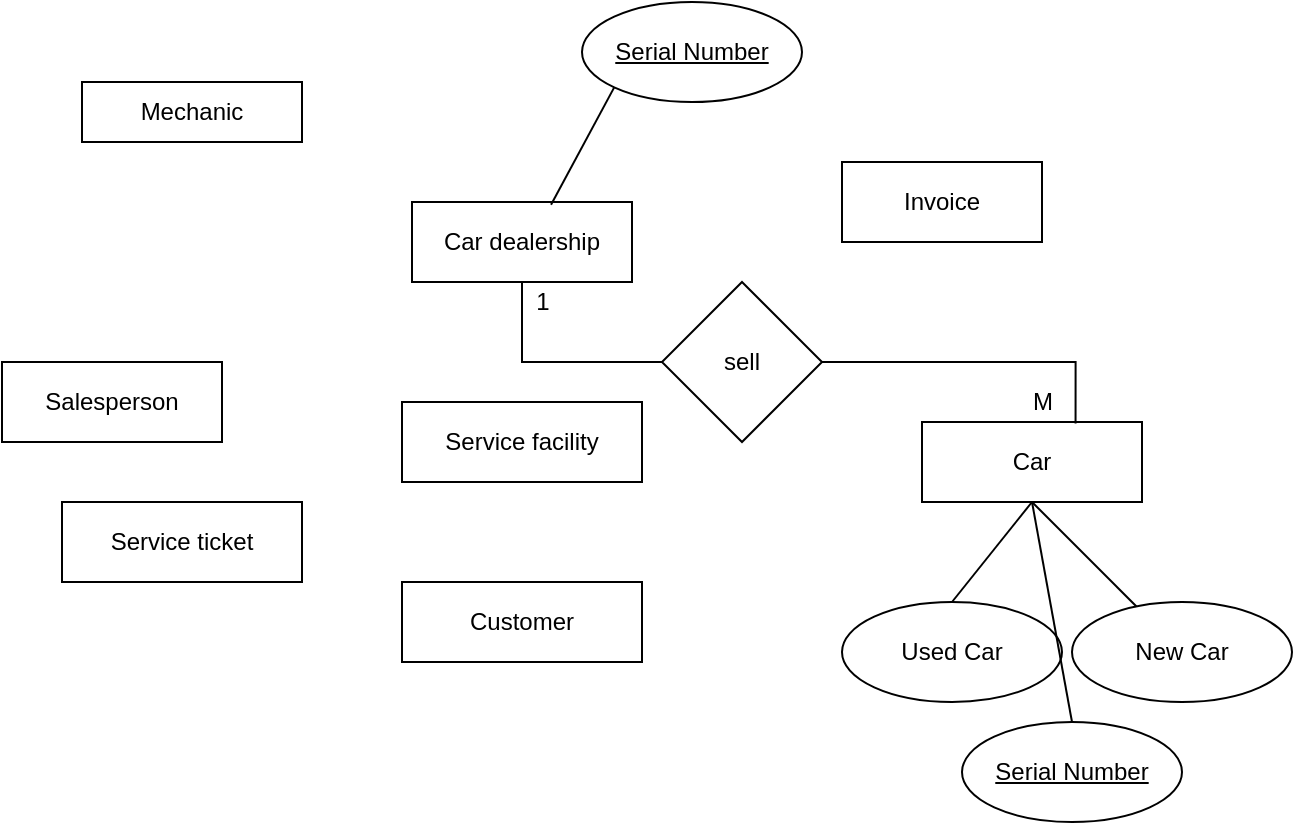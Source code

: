 <mxfile version="15.7.3" type="github">
  <diagram id="thSH0ayQxO71pJ6wV1Sd" name="Page-1">
    <mxGraphModel dx="154" dy="94" grid="1" gridSize="10" guides="1" tooltips="1" connect="1" arrows="1" fold="1" page="1" pageScale="1" pageWidth="850" pageHeight="1100" math="0" shadow="0">
      <root>
        <mxCell id="0" />
        <mxCell id="1" parent="0" />
        <mxCell id="qbq0ifineMjqy3SYOCrd-1" value="Car dealership" style="rounded=0;whiteSpace=wrap;html=1;" parent="1" vertex="1">
          <mxGeometry x="355" y="250" width="110" height="40" as="geometry" />
        </mxCell>
        <mxCell id="qbq0ifineMjqy3SYOCrd-2" value="Service facility" style="rounded=0;whiteSpace=wrap;html=1;" parent="1" vertex="1">
          <mxGeometry x="350" y="350" width="120" height="40" as="geometry" />
        </mxCell>
        <mxCell id="qbq0ifineMjqy3SYOCrd-3" value="Car" style="rounded=0;whiteSpace=wrap;html=1;" parent="1" vertex="1">
          <mxGeometry x="610" y="360" width="110" height="40" as="geometry" />
        </mxCell>
        <mxCell id="qbq0ifineMjqy3SYOCrd-4" value="Salesperson" style="rounded=0;whiteSpace=wrap;html=1;" parent="1" vertex="1">
          <mxGeometry x="150" y="330" width="110" height="40" as="geometry" />
        </mxCell>
        <mxCell id="qbq0ifineMjqy3SYOCrd-5" value="Invoice" style="rounded=0;whiteSpace=wrap;html=1;" parent="1" vertex="1">
          <mxGeometry x="570" y="230" width="100" height="40" as="geometry" />
        </mxCell>
        <mxCell id="qbq0ifineMjqy3SYOCrd-6" value="Mechanic" style="rounded=0;whiteSpace=wrap;html=1;" parent="1" vertex="1">
          <mxGeometry x="190" y="190" width="110" height="30" as="geometry" />
        </mxCell>
        <mxCell id="qbq0ifineMjqy3SYOCrd-7" value="Customer" style="rounded=0;whiteSpace=wrap;html=1;" parent="1" vertex="1">
          <mxGeometry x="350" y="440" width="120" height="40" as="geometry" />
        </mxCell>
        <mxCell id="qbq0ifineMjqy3SYOCrd-8" value="Service ticket" style="rounded=0;whiteSpace=wrap;html=1;" parent="1" vertex="1">
          <mxGeometry x="180" y="400" width="120" height="40" as="geometry" />
        </mxCell>
        <mxCell id="qbq0ifineMjqy3SYOCrd-9" value="&lt;u&gt;Serial Number&lt;/u&gt;" style="ellipse;whiteSpace=wrap;html=1;" parent="1" vertex="1">
          <mxGeometry x="440" y="150" width="110" height="50" as="geometry" />
        </mxCell>
        <mxCell id="qbq0ifineMjqy3SYOCrd-14" value="" style="endArrow=none;html=1;rounded=0;entryX=0;entryY=1;entryDx=0;entryDy=0;exitX=0.632;exitY=0.034;exitDx=0;exitDy=0;exitPerimeter=0;" parent="1" target="qbq0ifineMjqy3SYOCrd-9" edge="1" source="qbq0ifineMjqy3SYOCrd-1">
          <mxGeometry width="50" height="50" relative="1" as="geometry">
            <mxPoint x="400" y="240" as="sourcePoint" />
            <mxPoint x="450" y="190" as="targetPoint" />
            <Array as="points" />
          </mxGeometry>
        </mxCell>
        <mxCell id="2t8MsXC4N8kTPNsJ7Vme-2" style="edgeStyle=orthogonalEdgeStyle;rounded=0;orthogonalLoop=1;jettySize=auto;html=1;startArrow=none;startFill=0;endArrow=none;endFill=0;" edge="1" parent="1" source="2t8MsXC4N8kTPNsJ7Vme-1" target="qbq0ifineMjqy3SYOCrd-1">
          <mxGeometry relative="1" as="geometry">
            <Array as="points">
              <mxPoint x="410" y="330" />
            </Array>
          </mxGeometry>
        </mxCell>
        <mxCell id="2t8MsXC4N8kTPNsJ7Vme-3" style="edgeStyle=orthogonalEdgeStyle;rounded=0;orthogonalLoop=1;jettySize=auto;html=1;entryX=0.698;entryY=0.02;entryDx=0;entryDy=0;entryPerimeter=0;startArrow=none;startFill=0;endArrow=none;endFill=0;" edge="1" parent="1" source="2t8MsXC4N8kTPNsJ7Vme-1" target="qbq0ifineMjqy3SYOCrd-3">
          <mxGeometry relative="1" as="geometry" />
        </mxCell>
        <mxCell id="2t8MsXC4N8kTPNsJ7Vme-1" value="sell" style="rhombus;whiteSpace=wrap;html=1;" vertex="1" parent="1">
          <mxGeometry x="480" y="290" width="80" height="80" as="geometry" />
        </mxCell>
        <mxCell id="2t8MsXC4N8kTPNsJ7Vme-5" value="1" style="text;html=1;align=center;verticalAlign=middle;resizable=0;points=[];autosize=1;strokeColor=none;fillColor=none;" vertex="1" parent="1">
          <mxGeometry x="410" y="290" width="20" height="20" as="geometry" />
        </mxCell>
        <mxCell id="2t8MsXC4N8kTPNsJ7Vme-6" value="M" style="text;html=1;align=center;verticalAlign=middle;resizable=0;points=[];autosize=1;strokeColor=none;fillColor=none;" vertex="1" parent="1">
          <mxGeometry x="655" y="340" width="30" height="20" as="geometry" />
        </mxCell>
        <mxCell id="2t8MsXC4N8kTPNsJ7Vme-7" value="&lt;span&gt;Used Car&lt;/span&gt;" style="ellipse;whiteSpace=wrap;html=1;" vertex="1" parent="1">
          <mxGeometry x="570" y="450" width="110" height="50" as="geometry" />
        </mxCell>
        <mxCell id="2t8MsXC4N8kTPNsJ7Vme-8" value="&lt;span&gt;New Car&lt;/span&gt;" style="ellipse;whiteSpace=wrap;html=1;" vertex="1" parent="1">
          <mxGeometry x="685" y="450" width="110" height="50" as="geometry" />
        </mxCell>
        <mxCell id="2t8MsXC4N8kTPNsJ7Vme-9" value="" style="endArrow=none;html=1;rounded=0;exitX=0.5;exitY=0;exitDx=0;exitDy=0;entryX=0.5;entryY=1;entryDx=0;entryDy=0;" edge="1" parent="1" source="2t8MsXC4N8kTPNsJ7Vme-7" target="qbq0ifineMjqy3SYOCrd-3">
          <mxGeometry width="50" height="50" relative="1" as="geometry">
            <mxPoint x="380" y="410" as="sourcePoint" />
            <mxPoint x="430" y="360" as="targetPoint" />
          </mxGeometry>
        </mxCell>
        <mxCell id="2t8MsXC4N8kTPNsJ7Vme-10" value="" style="endArrow=none;html=1;rounded=0;" edge="1" parent="1" source="2t8MsXC4N8kTPNsJ7Vme-8">
          <mxGeometry width="50" height="50" relative="1" as="geometry">
            <mxPoint x="380" y="410" as="sourcePoint" />
            <mxPoint x="665" y="400" as="targetPoint" />
          </mxGeometry>
        </mxCell>
        <mxCell id="2t8MsXC4N8kTPNsJ7Vme-11" value="&lt;u&gt;Serial Number&lt;/u&gt;" style="ellipse;whiteSpace=wrap;html=1;" vertex="1" parent="1">
          <mxGeometry x="630" y="510" width="110" height="50" as="geometry" />
        </mxCell>
        <mxCell id="2t8MsXC4N8kTPNsJ7Vme-12" value="" style="endArrow=none;html=1;rounded=0;exitX=0.5;exitY=0;exitDx=0;exitDy=0;entryX=0.5;entryY=1;entryDx=0;entryDy=0;" edge="1" parent="1" source="2t8MsXC4N8kTPNsJ7Vme-11" target="qbq0ifineMjqy3SYOCrd-3">
          <mxGeometry width="50" height="50" relative="1" as="geometry">
            <mxPoint x="380" y="410" as="sourcePoint" />
            <mxPoint x="660" y="390" as="targetPoint" />
          </mxGeometry>
        </mxCell>
      </root>
    </mxGraphModel>
  </diagram>
</mxfile>
